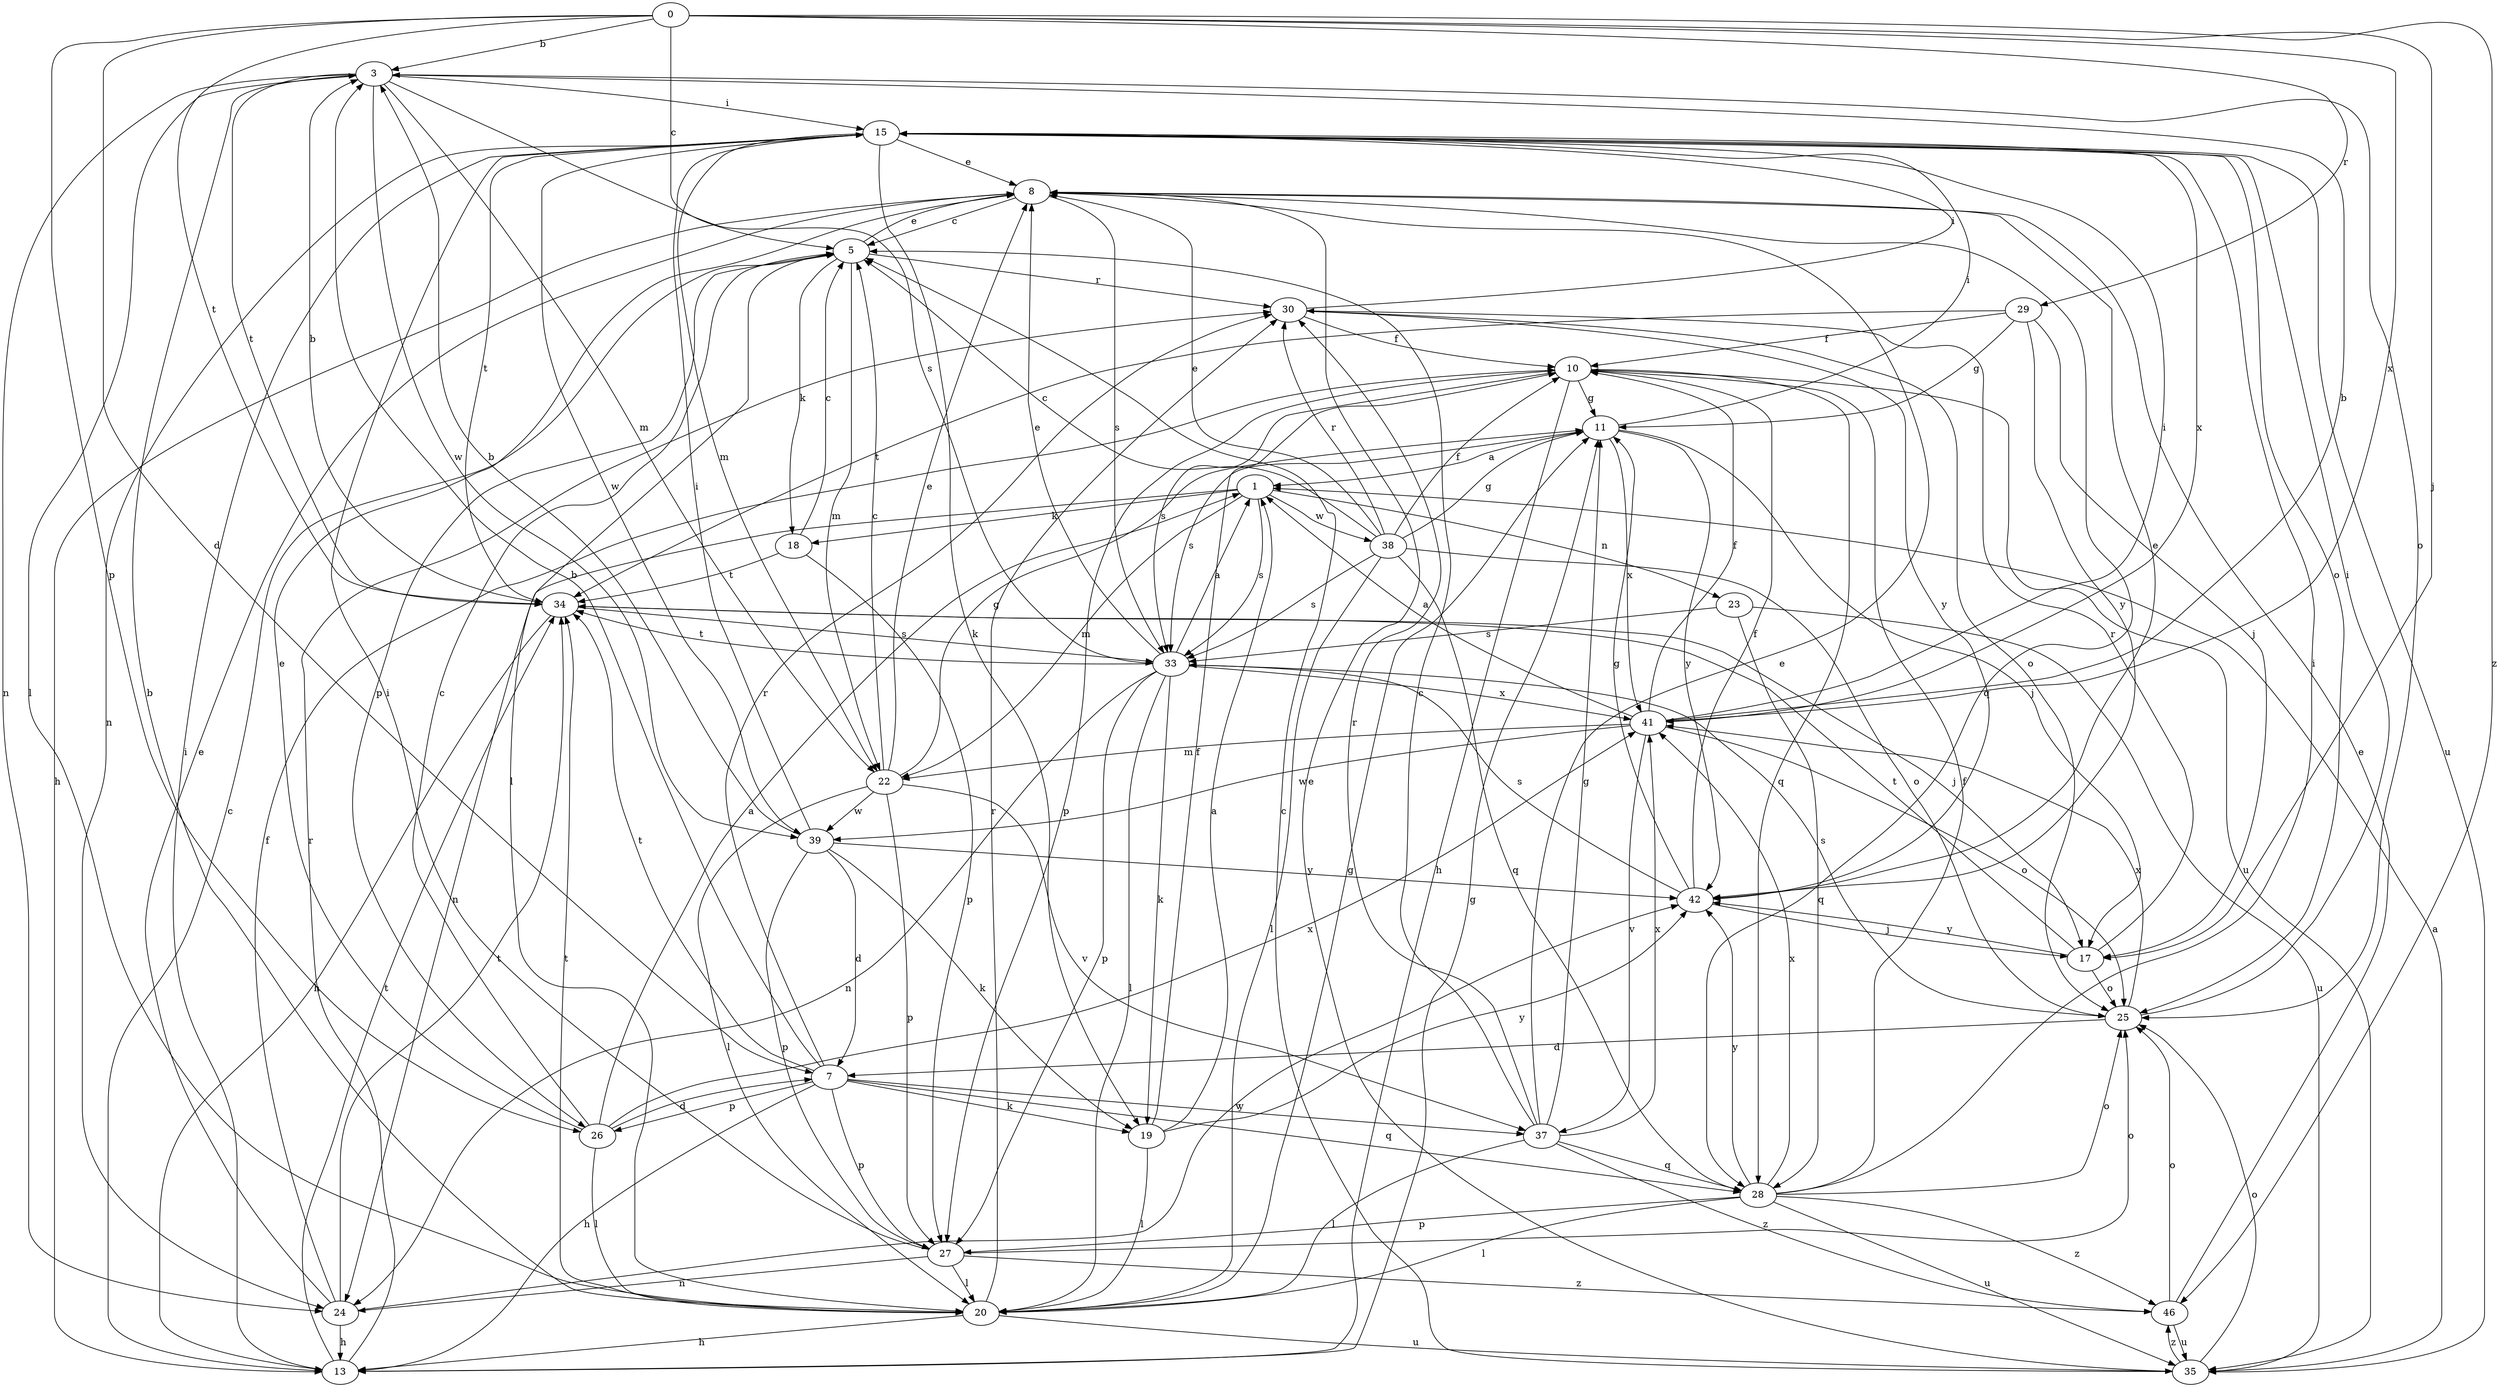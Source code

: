 strict digraph  {
0;
1;
3;
5;
7;
8;
10;
11;
13;
15;
17;
18;
19;
20;
22;
23;
24;
25;
26;
27;
28;
29;
30;
33;
34;
35;
37;
38;
39;
41;
42;
46;
0 -> 3  [label=b];
0 -> 5  [label=c];
0 -> 7  [label=d];
0 -> 17  [label=j];
0 -> 26  [label=p];
0 -> 29  [label=r];
0 -> 34  [label=t];
0 -> 41  [label=x];
0 -> 46  [label=z];
1 -> 18  [label=k];
1 -> 22  [label=m];
1 -> 23  [label=n];
1 -> 24  [label=n];
1 -> 33  [label=s];
1 -> 38  [label=w];
3 -> 15  [label=i];
3 -> 20  [label=l];
3 -> 22  [label=m];
3 -> 24  [label=n];
3 -> 25  [label=o];
3 -> 33  [label=s];
3 -> 34  [label=t];
3 -> 39  [label=w];
5 -> 8  [label=e];
5 -> 18  [label=k];
5 -> 20  [label=l];
5 -> 22  [label=m];
5 -> 26  [label=p];
5 -> 30  [label=r];
7 -> 3  [label=b];
7 -> 13  [label=h];
7 -> 19  [label=k];
7 -> 26  [label=p];
7 -> 27  [label=p];
7 -> 28  [label=q];
7 -> 30  [label=r];
7 -> 34  [label=t];
7 -> 37  [label=v];
8 -> 5  [label=c];
8 -> 13  [label=h];
8 -> 28  [label=q];
8 -> 33  [label=s];
10 -> 11  [label=g];
10 -> 13  [label=h];
10 -> 27  [label=p];
10 -> 28  [label=q];
10 -> 33  [label=s];
10 -> 35  [label=u];
11 -> 1  [label=a];
11 -> 15  [label=i];
11 -> 17  [label=j];
11 -> 33  [label=s];
11 -> 41  [label=x];
11 -> 42  [label=y];
13 -> 5  [label=c];
13 -> 11  [label=g];
13 -> 15  [label=i];
13 -> 30  [label=r];
13 -> 34  [label=t];
15 -> 8  [label=e];
15 -> 19  [label=k];
15 -> 22  [label=m];
15 -> 24  [label=n];
15 -> 25  [label=o];
15 -> 34  [label=t];
15 -> 35  [label=u];
15 -> 39  [label=w];
15 -> 41  [label=x];
17 -> 25  [label=o];
17 -> 30  [label=r];
17 -> 34  [label=t];
17 -> 42  [label=y];
18 -> 5  [label=c];
18 -> 27  [label=p];
18 -> 34  [label=t];
19 -> 1  [label=a];
19 -> 10  [label=f];
19 -> 20  [label=l];
19 -> 42  [label=y];
20 -> 3  [label=b];
20 -> 11  [label=g];
20 -> 13  [label=h];
20 -> 30  [label=r];
20 -> 34  [label=t];
20 -> 35  [label=u];
22 -> 5  [label=c];
22 -> 8  [label=e];
22 -> 11  [label=g];
22 -> 20  [label=l];
22 -> 27  [label=p];
22 -> 37  [label=v];
22 -> 39  [label=w];
23 -> 28  [label=q];
23 -> 33  [label=s];
23 -> 35  [label=u];
24 -> 8  [label=e];
24 -> 10  [label=f];
24 -> 13  [label=h];
24 -> 34  [label=t];
24 -> 42  [label=y];
25 -> 7  [label=d];
25 -> 15  [label=i];
25 -> 33  [label=s];
25 -> 41  [label=x];
26 -> 1  [label=a];
26 -> 5  [label=c];
26 -> 7  [label=d];
26 -> 8  [label=e];
26 -> 20  [label=l];
26 -> 41  [label=x];
27 -> 15  [label=i];
27 -> 20  [label=l];
27 -> 24  [label=n];
27 -> 25  [label=o];
27 -> 46  [label=z];
28 -> 10  [label=f];
28 -> 15  [label=i];
28 -> 20  [label=l];
28 -> 25  [label=o];
28 -> 27  [label=p];
28 -> 35  [label=u];
28 -> 41  [label=x];
28 -> 42  [label=y];
28 -> 46  [label=z];
29 -> 10  [label=f];
29 -> 11  [label=g];
29 -> 17  [label=j];
29 -> 34  [label=t];
29 -> 42  [label=y];
30 -> 10  [label=f];
30 -> 15  [label=i];
30 -> 25  [label=o];
30 -> 42  [label=y];
33 -> 1  [label=a];
33 -> 8  [label=e];
33 -> 19  [label=k];
33 -> 20  [label=l];
33 -> 24  [label=n];
33 -> 27  [label=p];
33 -> 34  [label=t];
33 -> 41  [label=x];
34 -> 3  [label=b];
34 -> 13  [label=h];
34 -> 17  [label=j];
34 -> 33  [label=s];
35 -> 1  [label=a];
35 -> 5  [label=c];
35 -> 8  [label=e];
35 -> 25  [label=o];
35 -> 46  [label=z];
37 -> 5  [label=c];
37 -> 8  [label=e];
37 -> 11  [label=g];
37 -> 20  [label=l];
37 -> 28  [label=q];
37 -> 30  [label=r];
37 -> 41  [label=x];
37 -> 46  [label=z];
38 -> 5  [label=c];
38 -> 8  [label=e];
38 -> 10  [label=f];
38 -> 11  [label=g];
38 -> 20  [label=l];
38 -> 25  [label=o];
38 -> 28  [label=q];
38 -> 30  [label=r];
38 -> 33  [label=s];
39 -> 3  [label=b];
39 -> 7  [label=d];
39 -> 15  [label=i];
39 -> 19  [label=k];
39 -> 27  [label=p];
39 -> 42  [label=y];
41 -> 1  [label=a];
41 -> 3  [label=b];
41 -> 10  [label=f];
41 -> 15  [label=i];
41 -> 22  [label=m];
41 -> 25  [label=o];
41 -> 37  [label=v];
41 -> 39  [label=w];
42 -> 8  [label=e];
42 -> 10  [label=f];
42 -> 11  [label=g];
42 -> 17  [label=j];
42 -> 33  [label=s];
46 -> 8  [label=e];
46 -> 25  [label=o];
46 -> 35  [label=u];
}

